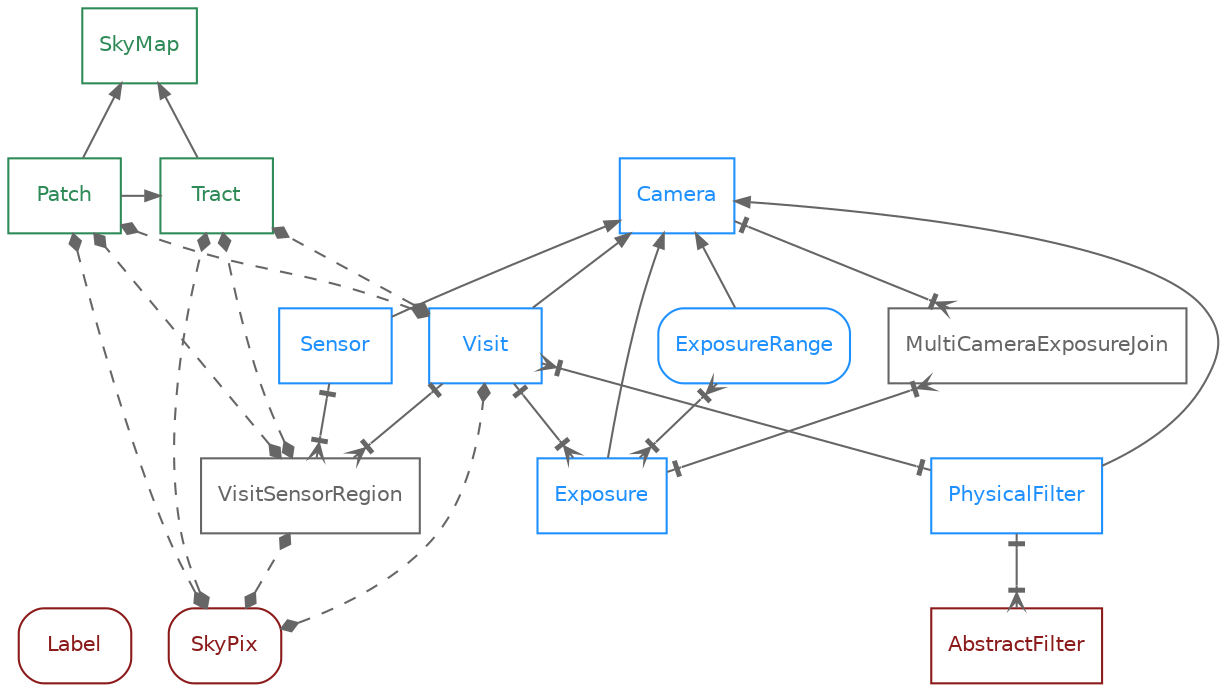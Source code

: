 digraph relationships {
    node [shape=box fontname=helvetica fontsize=10]
    edge [dir=both color=grey40 arrowsize=0.7]
    rankdir=BT
    concentrate=false
    {
        node [color=firebrick4, fontcolor=firebrick4]
        {
            rank=same
            Label [style=rounded]
            SkyPix [style=rounded]
        }
        AbstractFilter
    }
    {
        node [color=dodgerblue, fontcolor=dodgerblue]
        Camera
        Visit
        Sensor
        Exposure
        PhysicalFilter
        ExposureRange [style=rounded]
    }
    {
        node [color=seagreen4, fontcolor=seagreen4]
        SkyMap
        Tract
        Patch
    }
    {
        node [color=grey40, fontcolor=grey40]
        VisitSensorRegion
        MultiCameraExposureJoin
    }
    Visit -> Camera [arrowtail=none]
    Sensor -> Camera [arrowtail=none]
    Exposure -> Camera [arrowtail=none]
    Exposure -> Visit [arrowtail=crowtee arrowhead=nonetee]
    MultiCameraExposureJoin -> Exposure [arrowtail=crowtee arrowhead=nonetee constraint=false]
    MultiCameraExposureJoin -> Camera [arrowtail=crowtee arrowhead=nonetee]
    ExposureRange -> Camera[arrowtail=none]
    ExposureRange -> Exposure [arrowhead=crowtee arrowtail=crowtee constraint=false]
    VisitSensorRegion -> Visit [arrowtail=crowtee arrowhead=nonetee]
    VisitSensorRegion -> Sensor [arrowtail=crowtee arrowhead=nonetee]
    PhysicalFilter -> Camera [arrowtail=none]
    AbstractFilter -> PhysicalFilter [arrowhead=nonetee arrowtail=crowtee]
    PhysicalFilter -> Visit [arrowhead=crowtee arrowtail=nonetee]
    Tract -> SkyMap [arrowtail=none]
    Patch -> Tract [arrowtail=none constraint=false]
    Patch -> SkyMap [arrowtail=none]
    {
        edge [arrowtail=diamond arrowhead=diamond style=dashed]
        SkyPix -> Visit
        SkyPix -> VisitSensorRegion
        SkyPix -> Tract
        SkyPix -> Patch
        Visit -> Tract
        Visit -> Patch
        VisitSensorRegion -> Patch
        VisitSensorRegion -> Tract
    }

}
